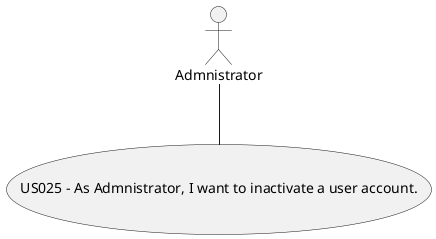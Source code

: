 @startuml
'https://plantuml.com/use-case-diagram

actor Admnistrator

usecase (US025 - As Admnistrator, I want to inactivate a user account.)

:Admnistrator: -- (US025 - As Admnistrator, I want to inactivate a user account.)
@enduml
